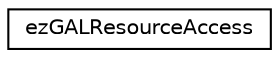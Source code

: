 digraph "Graphical Class Hierarchy"
{
 // LATEX_PDF_SIZE
  edge [fontname="Helvetica",fontsize="10",labelfontname="Helvetica",labelfontsize="10"];
  node [fontname="Helvetica",fontsize="10",shape=record];
  rankdir="LR";
  Node0 [label="ezGALResourceAccess",height=0.2,width=0.4,color="black", fillcolor="white", style="filled",URL="$d6/ddc/structez_g_a_l_resource_access.htm",tooltip=" "];
}
